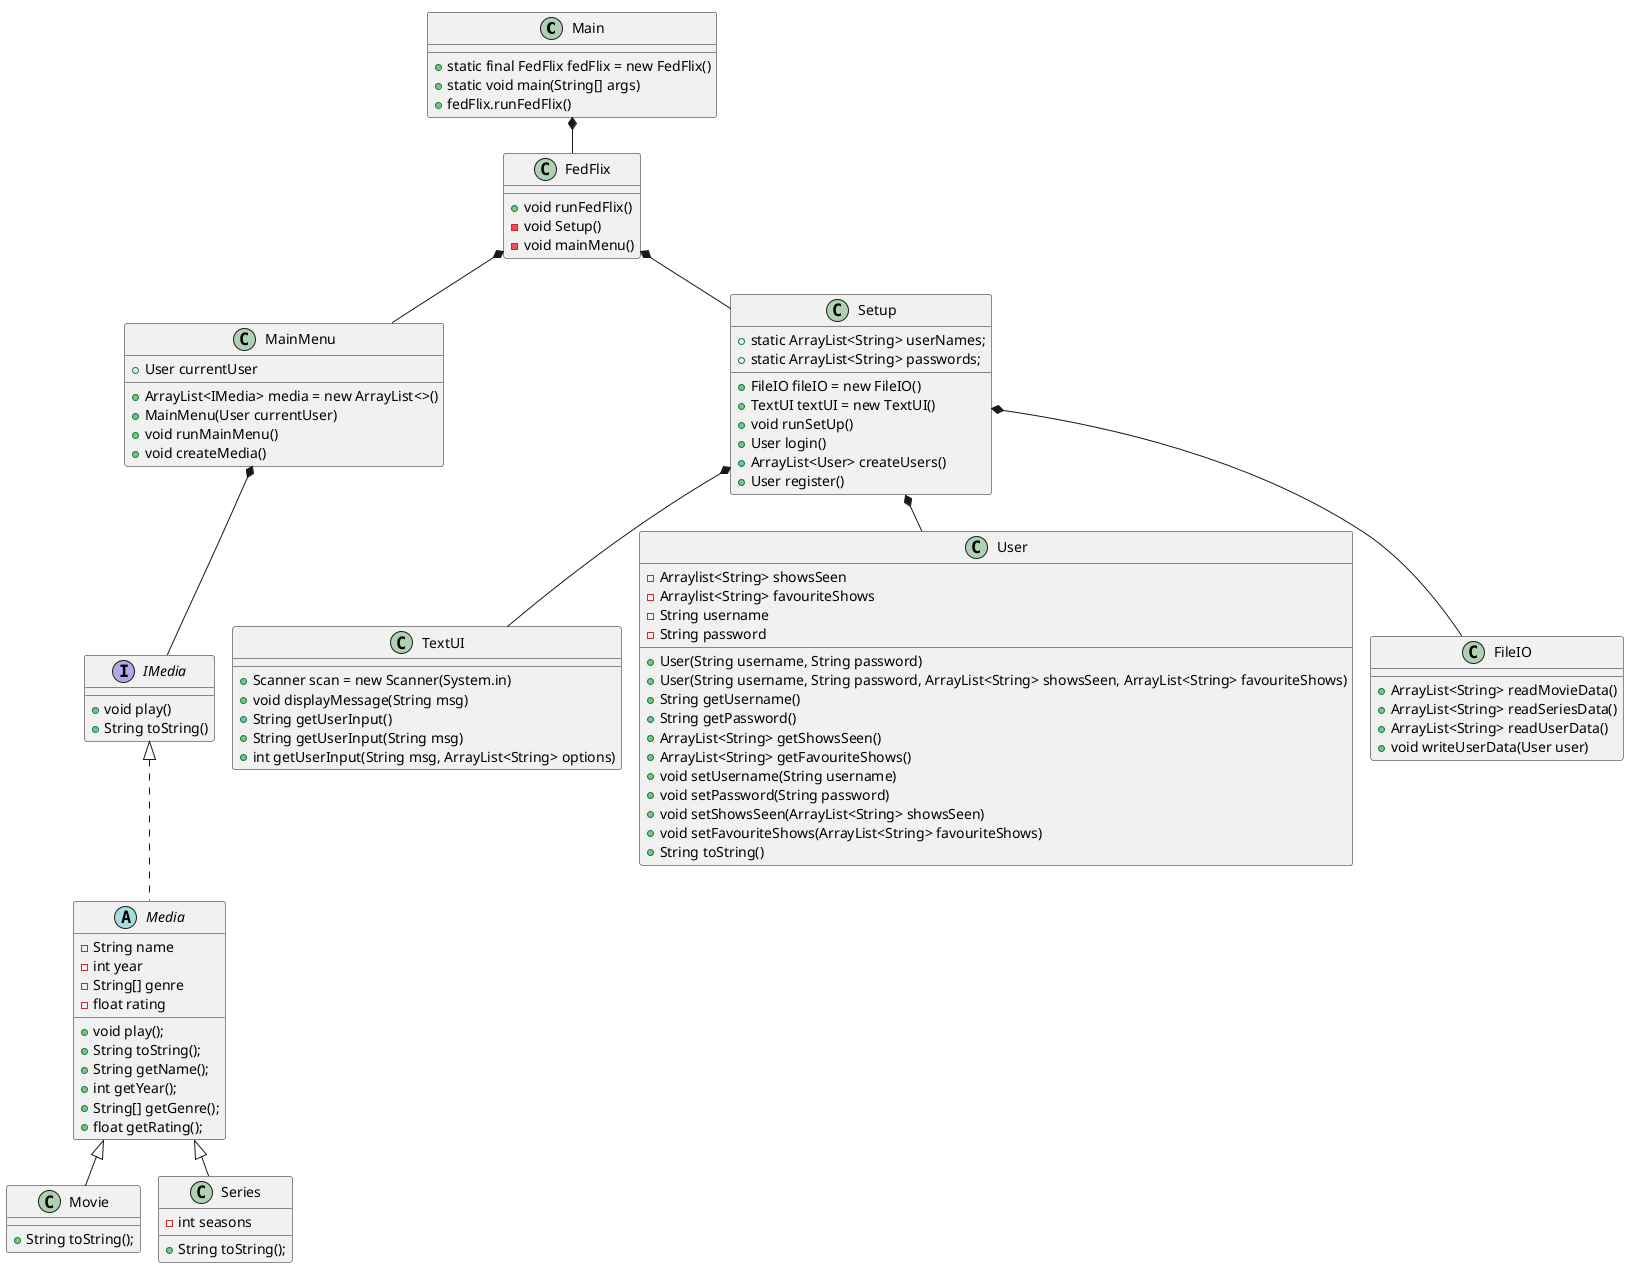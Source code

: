 @startuml
'https://plantuml.com/class-diagram
!pragma layout smetana

class Main
class MainMenu
class TextUI
class User
class FileIO
/'class ExceptionHandler << (S,#FF7700) >>'/
abstract class Media implements IMedia
class Movie extends Media
class Series extends Media
/'class SearchFunction << (S,#FF7700) >>'/
class MainMenu
class FedFlix
class Setup

Main *-- FedFlix
FedFlix *-- Setup

Setup *-- User
Setup *-- FileIO
Setup *-- TextUI

FedFlix *-- MainMenu
MainMenu *--IMedia

Main : + static final FedFlix fedFlix = new FedFlix()
Main : + static void main(String[] args)
Main : + fedFlix.runFedFlix()

FedFlix : + void runFedFlix()
FedFlix : - void Setup()
FedFlix : - void mainMenu()


Setup : + static ArrayList<String> userNames;
Setup : + static ArrayList<String> passwords;
Setup : + FileIO fileIO = new FileIO()
Setup : + TextUI textUI = new TextUI()
Setup : + void runSetUp()
Setup : + User login()
Setup : + ArrayList<User> createUsers()
Setup : + User register()


MainMenu : + User currentUser
MainMenu : + ArrayList<IMedia> media = new ArrayList<>()
MainMenu : + MainMenu(User currentUser)
MainMenu : + void runMainMenu()
MainMenu : + void createMedia()




FileIO : + ArrayList<String> readMovieData()
FileIO : + ArrayList<String> readSeriesData()
FileIO : + ArrayList<String> readUserData()
FileIO : + void writeUserData(User user)



User : - Arraylist<String> showsSeen
User : - Arraylist<String> favouriteShows
User : - String username
User : - String password
User : + User(String username, String password)
User : + User(String username, String password, ArrayList<String> showsSeen, ArrayList<String> favouriteShows)
User : + String getUsername()
User : + String getPassword()
User : + ArrayList<String> getShowsSeen()
User : + ArrayList<String> getFavouriteShows()
User : + void setUsername(String username)
User : + void setPassword(String password)
User : + void setShowsSeen(ArrayList<String> showsSeen)
User : + void setFavouriteShows(ArrayList<String> favouriteShows)
User : + String toString()


IMedia : + void play()
IMedia : + String toString()

TextUI : + Scanner scan = new Scanner(System.in)
TextUI : + void displayMessage(String msg)
TextUI : + String getUserInput()
TextUI : + String getUserInput(String msg)
TextUI : + int getUserInput(String msg, ArrayList<String> options)


Media : -String name
Media : -int year
Media : -String[] genre
Media : -float rating
Media : + void play();
Media : + String toString();
Media : + String getName();
Media : + int getYear();
Media : + String[] getGenre();
Media : + float getRating();

Movie : + String toString();

Series : - int seasons
Series : + String toString();


@enduml
